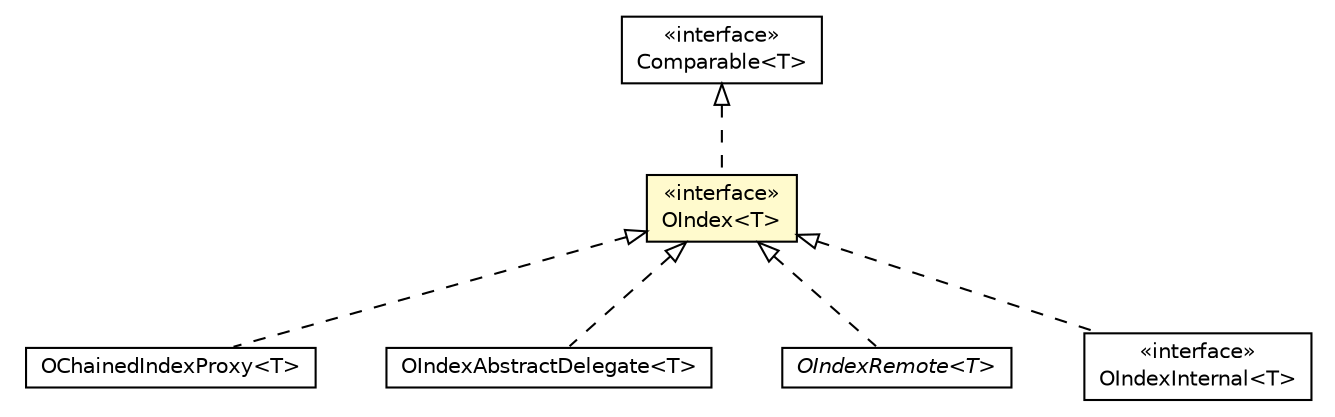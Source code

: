 #!/usr/local/bin/dot
#
# Class diagram 
# Generated by UMLGraph version R5_6-24-gf6e263 (http://www.umlgraph.org/)
#

digraph G {
	edge [fontname="Helvetica",fontsize=10,labelfontname="Helvetica",labelfontsize=10];
	node [fontname="Helvetica",fontsize=10,shape=plaintext];
	nodesep=0.25;
	ranksep=0.5;
	// com.orientechnologies.orient.core.sql.OChainedIndexProxy<T>
	c3770294 [label=<<table title="com.orientechnologies.orient.core.sql.OChainedIndexProxy" border="0" cellborder="1" cellspacing="0" cellpadding="2" port="p" href="../sql/OChainedIndexProxy.html">
		<tr><td><table border="0" cellspacing="0" cellpadding="1">
<tr><td align="center" balign="center"> OChainedIndexProxy&lt;T&gt; </td></tr>
		</table></td></tr>
		</table>>, URL="../sql/OChainedIndexProxy.html", fontname="Helvetica", fontcolor="black", fontsize=10.0];
	// com.orientechnologies.orient.core.index.OIndexAbstractDelegate<T>
	c3771360 [label=<<table title="com.orientechnologies.orient.core.index.OIndexAbstractDelegate" border="0" cellborder="1" cellspacing="0" cellpadding="2" port="p" href="./OIndexAbstractDelegate.html">
		<tr><td><table border="0" cellspacing="0" cellpadding="1">
<tr><td align="center" balign="center"> OIndexAbstractDelegate&lt;T&gt; </td></tr>
		</table></td></tr>
		</table>>, URL="./OIndexAbstractDelegate.html", fontname="Helvetica", fontcolor="black", fontsize=10.0];
	// com.orientechnologies.orient.core.index.OIndexRemote<T>
	c3771365 [label=<<table title="com.orientechnologies.orient.core.index.OIndexRemote" border="0" cellborder="1" cellspacing="0" cellpadding="2" port="p" href="./OIndexRemote.html">
		<tr><td><table border="0" cellspacing="0" cellpadding="1">
<tr><td align="center" balign="center"><font face="Helvetica-Oblique"> OIndexRemote&lt;T&gt; </font></td></tr>
		</table></td></tr>
		</table>>, URL="./OIndexRemote.html", fontname="Helvetica", fontcolor="black", fontsize=10.0];
	// com.orientechnologies.orient.core.index.OIndex<T>
	c3771366 [label=<<table title="com.orientechnologies.orient.core.index.OIndex" border="0" cellborder="1" cellspacing="0" cellpadding="2" port="p" bgcolor="lemonChiffon" href="./OIndex.html">
		<tr><td><table border="0" cellspacing="0" cellpadding="1">
<tr><td align="center" balign="center"> &#171;interface&#187; </td></tr>
<tr><td align="center" balign="center"> OIndex&lt;T&gt; </td></tr>
		</table></td></tr>
		</table>>, URL="./OIndex.html", fontname="Helvetica", fontcolor="black", fontsize=10.0];
	// com.orientechnologies.orient.core.index.OIndexInternal<T>
	c3771369 [label=<<table title="com.orientechnologies.orient.core.index.OIndexInternal" border="0" cellborder="1" cellspacing="0" cellpadding="2" port="p" href="./OIndexInternal.html">
		<tr><td><table border="0" cellspacing="0" cellpadding="1">
<tr><td align="center" balign="center"> &#171;interface&#187; </td></tr>
<tr><td align="center" balign="center"> OIndexInternal&lt;T&gt; </td></tr>
		</table></td></tr>
		</table>>, URL="./OIndexInternal.html", fontname="Helvetica", fontcolor="black", fontsize=10.0];
	//com.orientechnologies.orient.core.sql.OChainedIndexProxy<T> implements com.orientechnologies.orient.core.index.OIndex<T>
	c3771366:p -> c3770294:p [dir=back,arrowtail=empty,style=dashed];
	//com.orientechnologies.orient.core.index.OIndexAbstractDelegate<T> implements com.orientechnologies.orient.core.index.OIndex<T>
	c3771366:p -> c3771360:p [dir=back,arrowtail=empty,style=dashed];
	//com.orientechnologies.orient.core.index.OIndexRemote<T> implements com.orientechnologies.orient.core.index.OIndex<T>
	c3771366:p -> c3771365:p [dir=back,arrowtail=empty,style=dashed];
	//com.orientechnologies.orient.core.index.OIndex<T> implements java.lang.Comparable<T>
	c3772375:p -> c3771366:p [dir=back,arrowtail=empty,style=dashed];
	//com.orientechnologies.orient.core.index.OIndexInternal<T> implements com.orientechnologies.orient.core.index.OIndex<T>
	c3771366:p -> c3771369:p [dir=back,arrowtail=empty,style=dashed];
	// java.lang.Comparable<T>
	c3772375 [label=<<table title="java.lang.Comparable" border="0" cellborder="1" cellspacing="0" cellpadding="2" port="p" href="http://java.sun.com/j2se/1.4.2/docs/api/java/lang/Comparable.html">
		<tr><td><table border="0" cellspacing="0" cellpadding="1">
<tr><td align="center" balign="center"> &#171;interface&#187; </td></tr>
<tr><td align="center" balign="center"> Comparable&lt;T&gt; </td></tr>
		</table></td></tr>
		</table>>, URL="http://java.sun.com/j2se/1.4.2/docs/api/java/lang/Comparable.html", fontname="Helvetica", fontcolor="black", fontsize=10.0];
}

